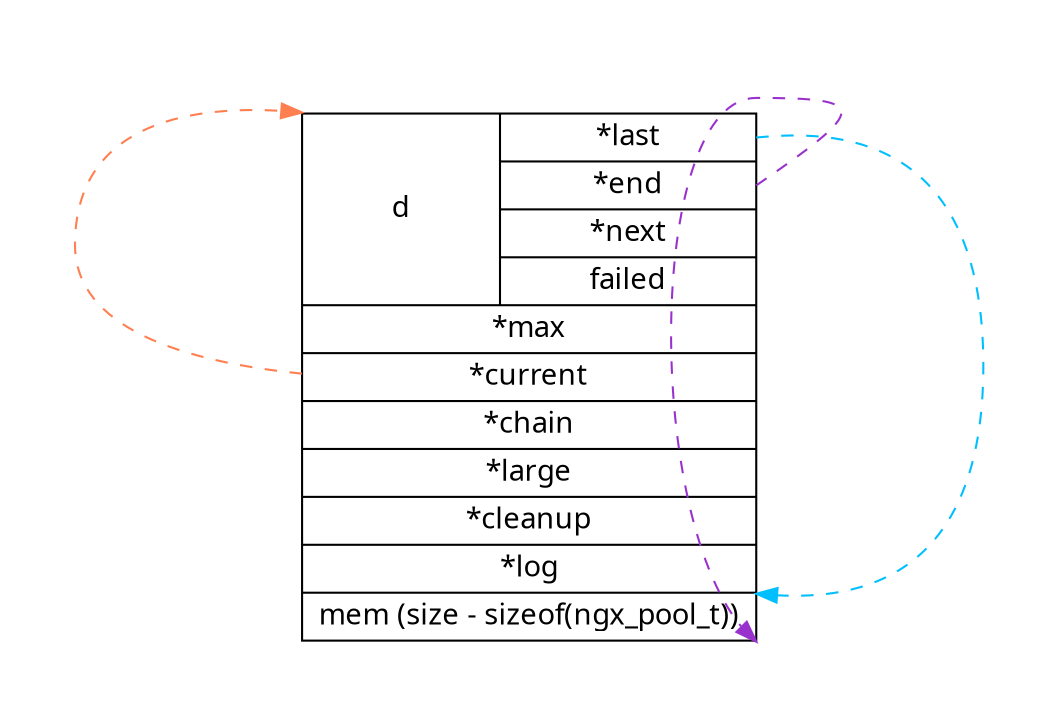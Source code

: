 digraph pool {
    compund = true
    margin = "0.0"
    ranksep = .75
    nodesep = .1
    pad = .5
    rankdir = LR

    node [shape =record, charset = "UTF-8" fontname = "Microsoft Yahei", fontsize = 14]
    edge [style = dashed, charset = "UTF-8" fontname = "Microsoft Yahei", fontsize = 11]

    ngx_pool_t [
        label  = "{ <d> d | {
                    <last>      *last |
                    <end>       *end |
                    <next>      *next | 
                    <failed>    failed }
                } |
                <max>       *max |
                <current>   *current |
                <chain>     *chain |
                <large>     *large |
                <cleanup>   *cleanup |
                <log>       *log |
                <memory>    mem (size - sizeof(ngx_pool_t))
                "
    ]

    ngx_pool_t:last:e -> ngx_pool_t:memory:ne [color = deepskyblue]
    ngx_pool_t:end:e -> ngx_pool_t:memory:se [color = darkorchid]
    ngx_pool_t:current -> ngx_pool_t:d:nw [color = coral]
}